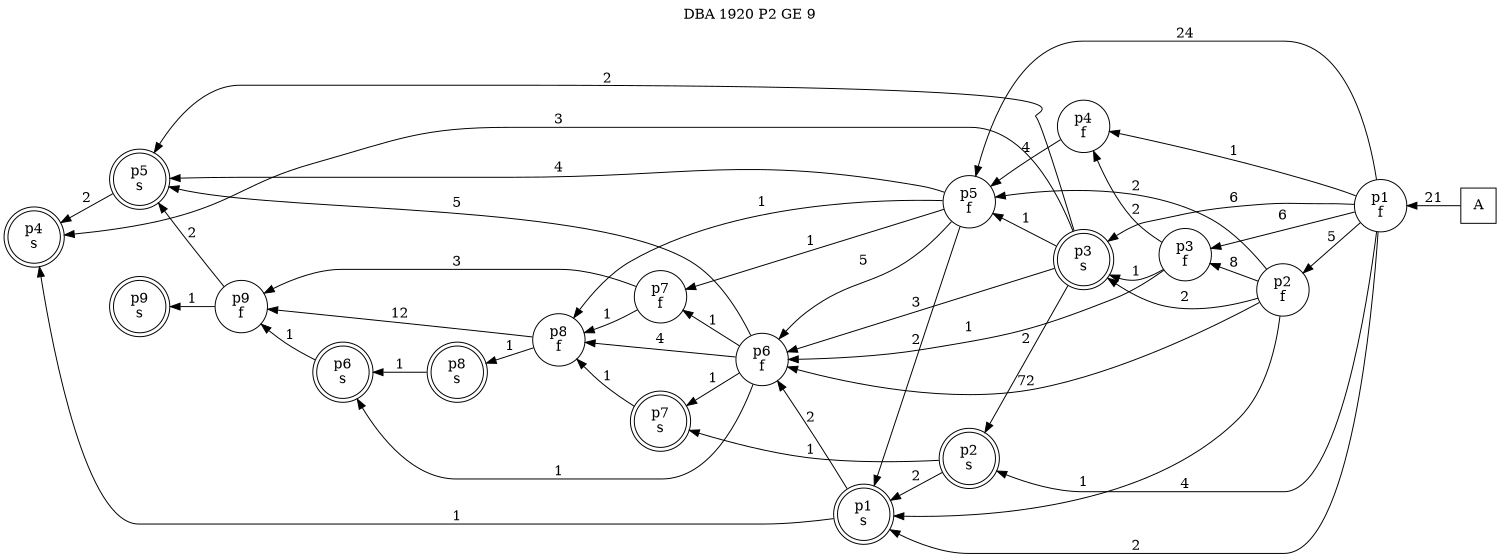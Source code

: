 digraph DBA_1920_P2_GE_9_GOOD {
labelloc="tl"
label= " DBA 1920 P2 GE 9 "
rankdir="RL";
graph [ size=" 10 , 10 !"]

"A" [shape="square" label="A"]
"p1_f" [shape="circle" label="p1
f"]
"p2_f" [shape="circle" label="p2
f"]
"p3_f" [shape="circle" label="p3
f"]
"p4_f" [shape="circle" label="p4
f"]
"p5_f" [shape="circle" label="p5
f"]
"p6_f" [shape="circle" label="p6
f"]
"p7_f" [shape="circle" label="p7
f"]
"p8_f" [shape="circle" label="p8
f"]
"p9_f" [shape="circle" label="p9
f"]
"p5_s" [shape="doublecircle" label="p5
s"]
"p4_s" [shape="doublecircle" label="p4
s"]
"p3_s" [shape="doublecircle" label="p3
s"]
"p2_s" [shape="doublecircle" label="p2
s"]
"p1_s" [shape="doublecircle" label="p1
s"]
"p7_s" [shape="doublecircle" label="p7
s"]
"p6_s" [shape="doublecircle" label="p6
s"]
"p8_s" [shape="doublecircle" label="p8
s"]
"p9_s" [shape="doublecircle" label="p9
s"]
"A" -> "p1_f" [ label=21]
"p1_f" -> "p2_f" [ label=5]
"p1_f" -> "p3_f" [ label=6]
"p1_f" -> "p4_f" [ label=1]
"p1_f" -> "p5_f" [ label=24]
"p1_f" -> "p3_s" [ label=6]
"p1_f" -> "p2_s" [ label=4]
"p1_f" -> "p1_s" [ label=2]
"p2_f" -> "p3_f" [ label=8]
"p2_f" -> "p5_f" [ label=2]
"p2_f" -> "p6_f" [ label=72]
"p2_f" -> "p3_s" [ label=2]
"p2_f" -> "p1_s" [ label=1]
"p3_f" -> "p4_f" [ label=2]
"p3_f" -> "p6_f" [ label=1]
"p3_f" -> "p3_s" [ label=1]
"p4_f" -> "p5_f" [ label=4]
"p5_f" -> "p6_f" [ label=5]
"p5_f" -> "p7_f" [ label=1]
"p5_f" -> "p8_f" [ label=1]
"p5_f" -> "p5_s" [ label=4]
"p5_f" -> "p1_s" [ label=2]
"p6_f" -> "p7_f" [ label=1]
"p6_f" -> "p8_f" [ label=4]
"p6_f" -> "p5_s" [ label=5]
"p6_f" -> "p7_s" [ label=1]
"p6_f" -> "p6_s" [ label=1]
"p7_f" -> "p8_f" [ label=1]
"p7_f" -> "p9_f" [ label=3]
"p8_f" -> "p9_f" [ label=12]
"p8_f" -> "p8_s" [ label=1]
"p9_f" -> "p5_s" [ label=2]
"p9_f" -> "p9_s" [ label=1]
"p5_s" -> "p4_s" [ label=2]
"p3_s" -> "p5_f" [ label=1]
"p3_s" -> "p6_f" [ label=3]
"p3_s" -> "p5_s" [ label=2]
"p3_s" -> "p4_s" [ label=3]
"p3_s" -> "p2_s" [ label=2]
"p2_s" -> "p1_s" [ label=2]
"p2_s" -> "p7_s" [ label=1]
"p1_s" -> "p6_f" [ label=2]
"p1_s" -> "p4_s" [ label=1]
"p7_s" -> "p8_f" [ label=1]
"p6_s" -> "p9_f" [ label=1]
"p8_s" -> "p6_s" [ label=1]
}
